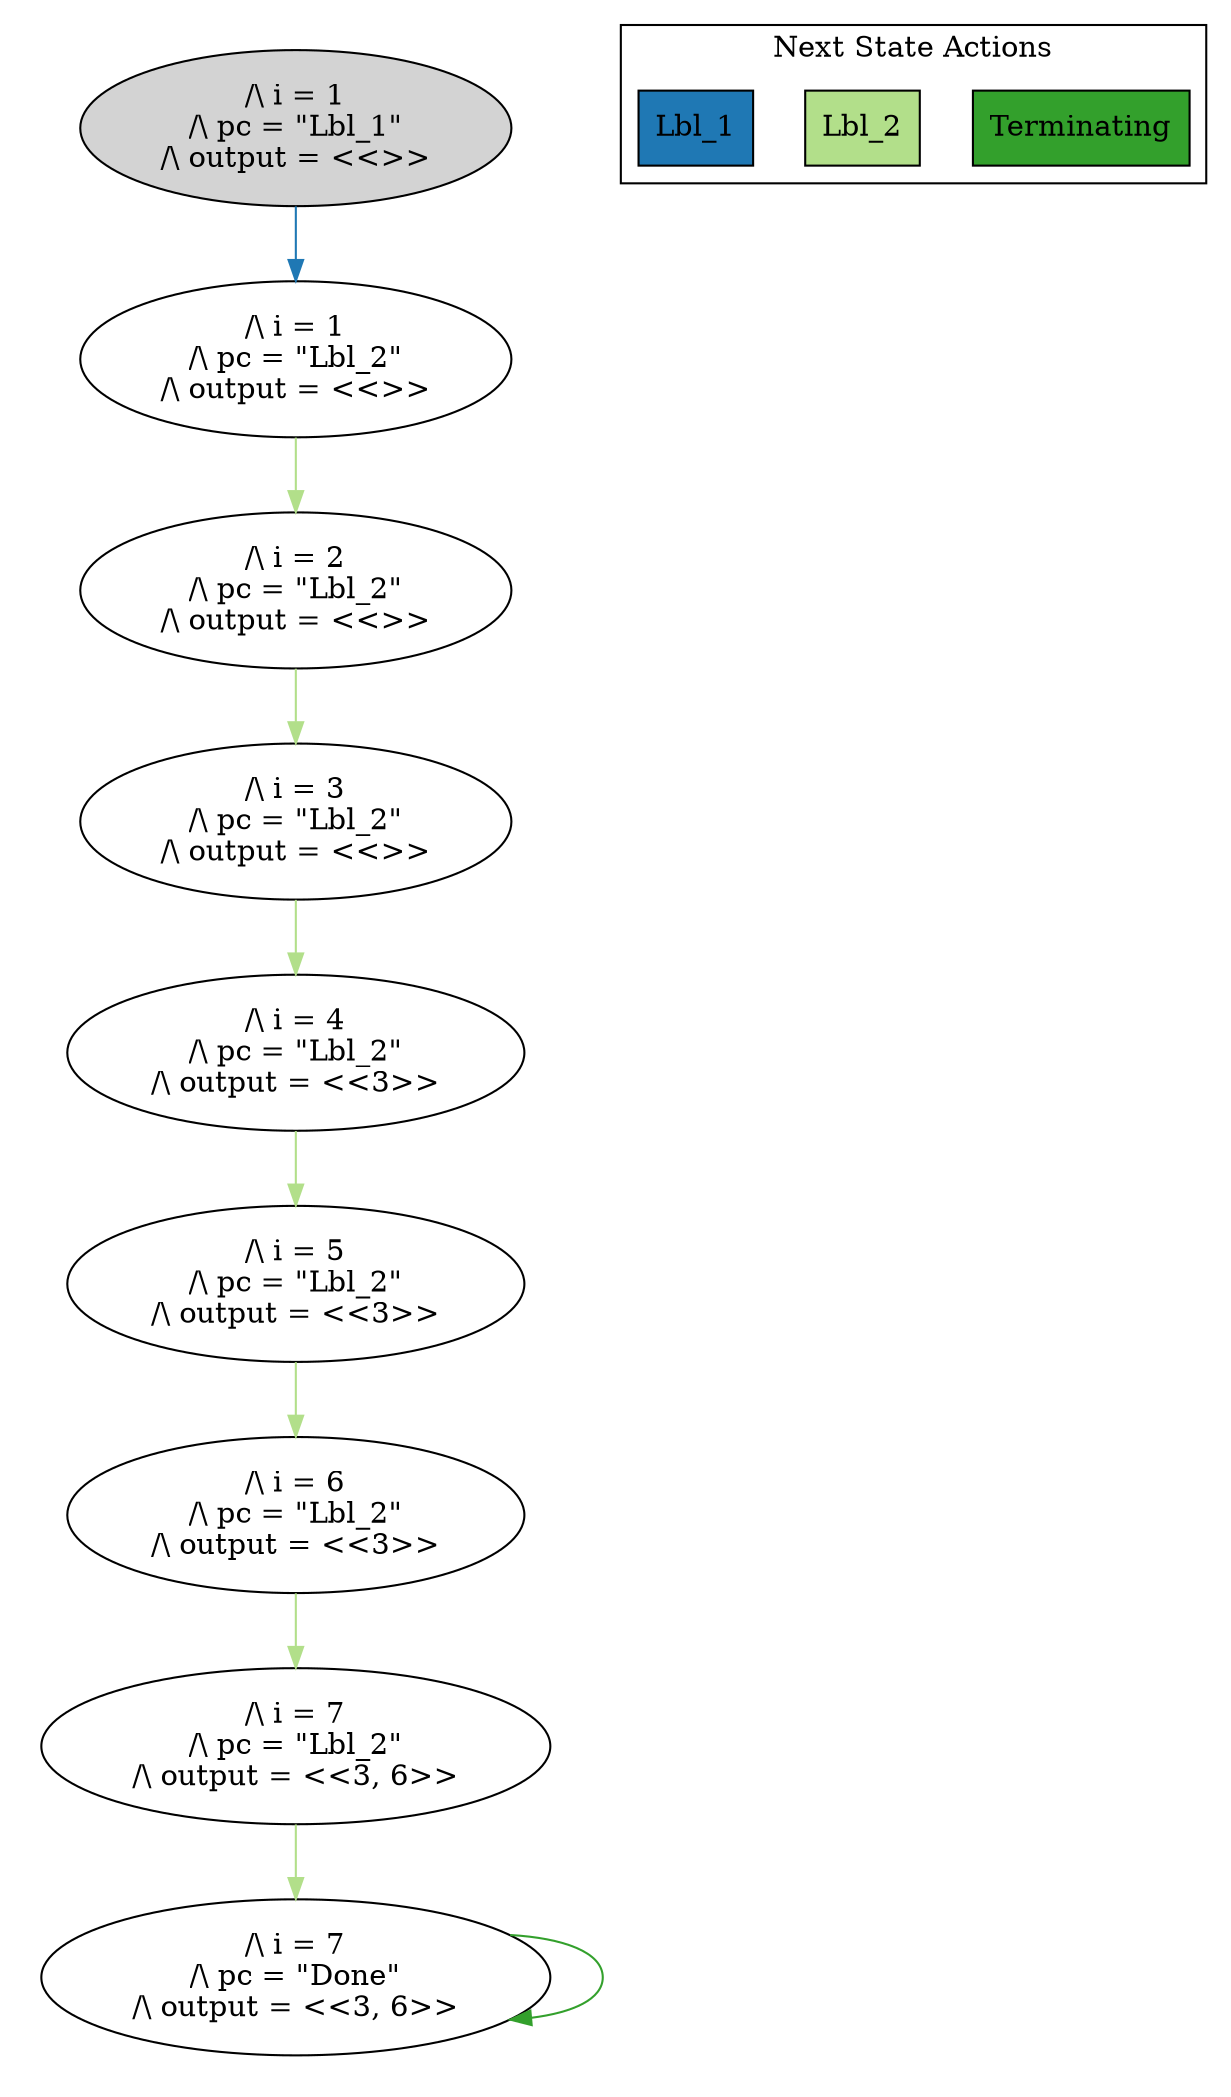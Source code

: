 strict digraph DiskGraph {
edge [colorscheme="paired12"]
nodesep=0.35;
subgraph cluster_graph {
color="white";
1796158179970524668 [label="/\\ i = 1\n/\\ pc = \"Lbl_1\"\n/\\ output = <<>>",style = filled]
1796158179970524668 -> -2170203362887489668 [label="",color="2",fontcolor="2"];
-2170203362887489668 [label="/\\ i = 1\n/\\ pc = \"Lbl_2\"\n/\\ output = <<>>"];
-2170203362887489668 -> 2040608067714417953 [label="",color="3",fontcolor="3"];
2040608067714417953 [label="/\\ i = 2\n/\\ pc = \"Lbl_2\"\n/\\ output = <<>>"];
2040608067714417953 -> 5242615101603013866 [label="",color="3",fontcolor="3"];
5242615101603013866 [label="/\\ i = 3\n/\\ pc = \"Lbl_2\"\n/\\ output = <<>>"];
5242615101603013866 -> -3910529240178107355 [label="",color="3",fontcolor="3"];
-3910529240178107355 [label="/\\ i = 4\n/\\ pc = \"Lbl_2\"\n/\\ output = <<3>>"];
-3910529240178107355 -> 9076826431030658310 [label="",color="3",fontcolor="3"];
9076826431030658310 [label="/\\ i = 5\n/\\ pc = \"Lbl_2\"\n/\\ output = <<3>>"];
9076826431030658310 -> -6329168446045779018 [label="",color="3",fontcolor="3"];
-6329168446045779018 [label="/\\ i = 6\n/\\ pc = \"Lbl_2\"\n/\\ output = <<3>>"];
-6329168446045779018 -> -2520747610662830348 [label="",color="3",fontcolor="3"];
-2520747610662830348 [label="/\\ i = 7\n/\\ pc = \"Lbl_2\"\n/\\ output = <<3, 6>>"];
-2520747610662830348 -> -3027093928713256607 [label="",color="3",fontcolor="3"];
-3027093928713256607 [label="/\\ i = 7\n/\\ pc = \"Done\"\n/\\ output = <<3, 6>>"];
-3027093928713256607 -> -3027093928713256607 [label="",color="4",fontcolor="4"];
{rank = same; 1796158179970524668;}
{rank = same; -2170203362887489668;}
{rank = same; 2040608067714417953;}
{rank = same; 5242615101603013866;}
{rank = same; -3910529240178107355;}
{rank = same; 9076826431030658310;}
{rank = same; -6329168446045779018;}
{rank = same; -2520747610662830348;}
{rank = same; -3027093928713256607;}
}
subgraph cluster_legend {graph[style=bold];label = "Next State Actions" style="solid"
node [ labeljust="l",colorscheme="paired12",style=filled,shape=record ]
Terminating [label="Terminating",fillcolor=4]
Lbl_2 [label="Lbl_2",fillcolor=3]
Lbl_1 [label="Lbl_1",fillcolor=2]
}}